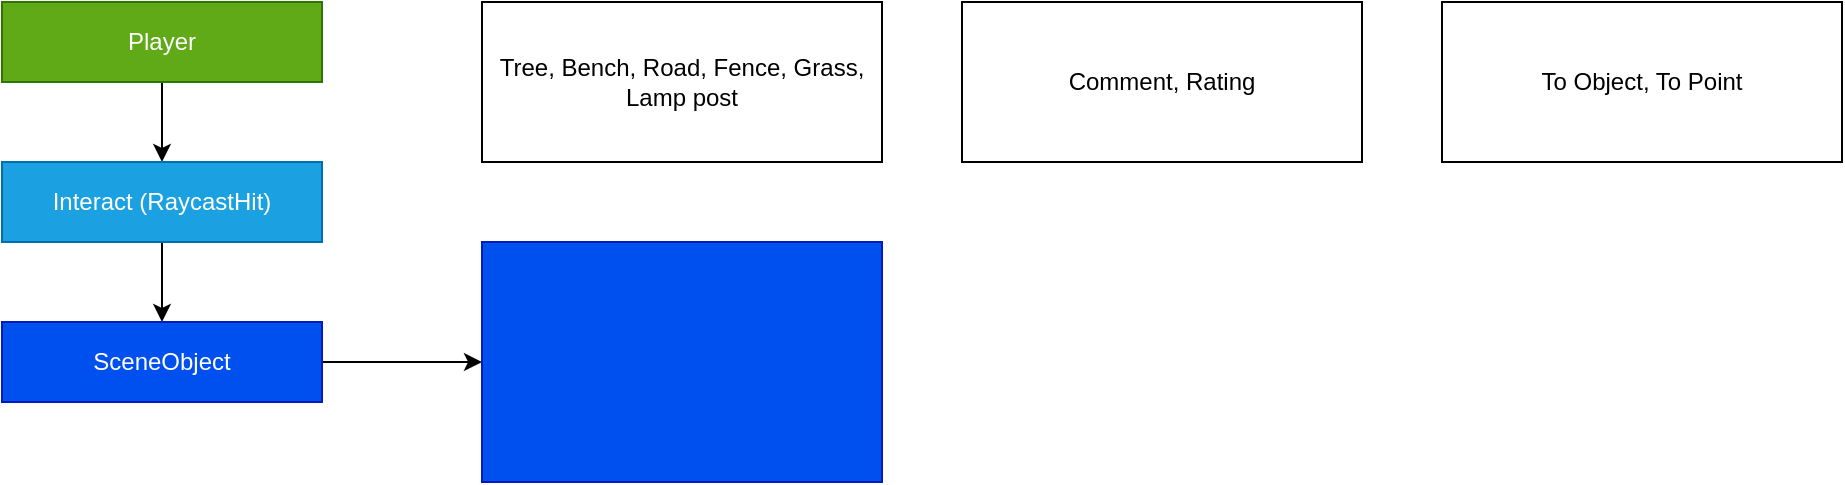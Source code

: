 <mxfile version="16.5.1" type="device"><diagram id="2Leu3tIv1ShTKpAACBx_" name="Page-1"><mxGraphModel dx="760" dy="603" grid="1" gridSize="10" guides="1" tooltips="1" connect="1" arrows="1" fold="1" page="1" pageScale="1" pageWidth="1200" pageHeight="1600" math="0" shadow="0"><root><mxCell id="0"/><mxCell id="1" parent="0"/><mxCell id="zu_q8EqEkO_eKlCylIIJ-5" style="edgeStyle=orthogonalEdgeStyle;rounded=0;orthogonalLoop=1;jettySize=auto;html=1;entryX=0.5;entryY=0;entryDx=0;entryDy=0;" edge="1" parent="1" source="zu_q8EqEkO_eKlCylIIJ-1" target="zu_q8EqEkO_eKlCylIIJ-4"><mxGeometry relative="1" as="geometry"/></mxCell><mxCell id="zu_q8EqEkO_eKlCylIIJ-1" value="Player" style="rounded=0;whiteSpace=wrap;html=1;fillColor=#60a917;fontColor=#ffffff;strokeColor=#2D7600;" vertex="1" parent="1"><mxGeometry x="400" y="200" width="160" height="40" as="geometry"/></mxCell><mxCell id="zu_q8EqEkO_eKlCylIIJ-7" style="edgeStyle=orthogonalEdgeStyle;rounded=0;orthogonalLoop=1;jettySize=auto;html=1;entryX=0.5;entryY=0;entryDx=0;entryDy=0;" edge="1" parent="1" source="zu_q8EqEkO_eKlCylIIJ-4" target="zu_q8EqEkO_eKlCylIIJ-6"><mxGeometry relative="1" as="geometry"/></mxCell><mxCell id="zu_q8EqEkO_eKlCylIIJ-4" value="Interact (RaycastHit)" style="rounded=0;whiteSpace=wrap;html=1;fillColor=#1ba1e2;fontColor=#ffffff;strokeColor=#006EAF;" vertex="1" parent="1"><mxGeometry x="400" y="280" width="160" height="40" as="geometry"/></mxCell><mxCell id="zu_q8EqEkO_eKlCylIIJ-9" style="edgeStyle=orthogonalEdgeStyle;rounded=0;orthogonalLoop=1;jettySize=auto;html=1;" edge="1" parent="1" source="zu_q8EqEkO_eKlCylIIJ-6" target="zu_q8EqEkO_eKlCylIIJ-8"><mxGeometry relative="1" as="geometry"/></mxCell><mxCell id="zu_q8EqEkO_eKlCylIIJ-6" value="SceneObject" style="rounded=0;whiteSpace=wrap;html=1;fillColor=#0050ef;fontColor=#ffffff;strokeColor=#001DBC;" vertex="1" parent="1"><mxGeometry x="400" y="360" width="160" height="40" as="geometry"/></mxCell><mxCell id="zu_q8EqEkO_eKlCylIIJ-8" value="" style="rounded=0;whiteSpace=wrap;html=1;fillColor=#0050ef;fontColor=#ffffff;strokeColor=#001DBC;" vertex="1" parent="1"><mxGeometry x="640" y="320" width="200" height="120" as="geometry"/></mxCell><mxCell id="zu_q8EqEkO_eKlCylIIJ-10" value="Tree, Bench, Road, Fence, Grass, Lamp post" style="rounded=0;whiteSpace=wrap;html=1;" vertex="1" parent="1"><mxGeometry x="640" y="200" width="200" height="80" as="geometry"/></mxCell><mxCell id="zu_q8EqEkO_eKlCylIIJ-12" value="Comment, Rating" style="rounded=0;whiteSpace=wrap;html=1;" vertex="1" parent="1"><mxGeometry x="880" y="200" width="200" height="80" as="geometry"/></mxCell><mxCell id="zu_q8EqEkO_eKlCylIIJ-13" value="To Object, To Point" style="rounded=0;whiteSpace=wrap;html=1;" vertex="1" parent="1"><mxGeometry x="1120" y="200" width="200" height="80" as="geometry"/></mxCell></root></mxGraphModel></diagram></mxfile>
